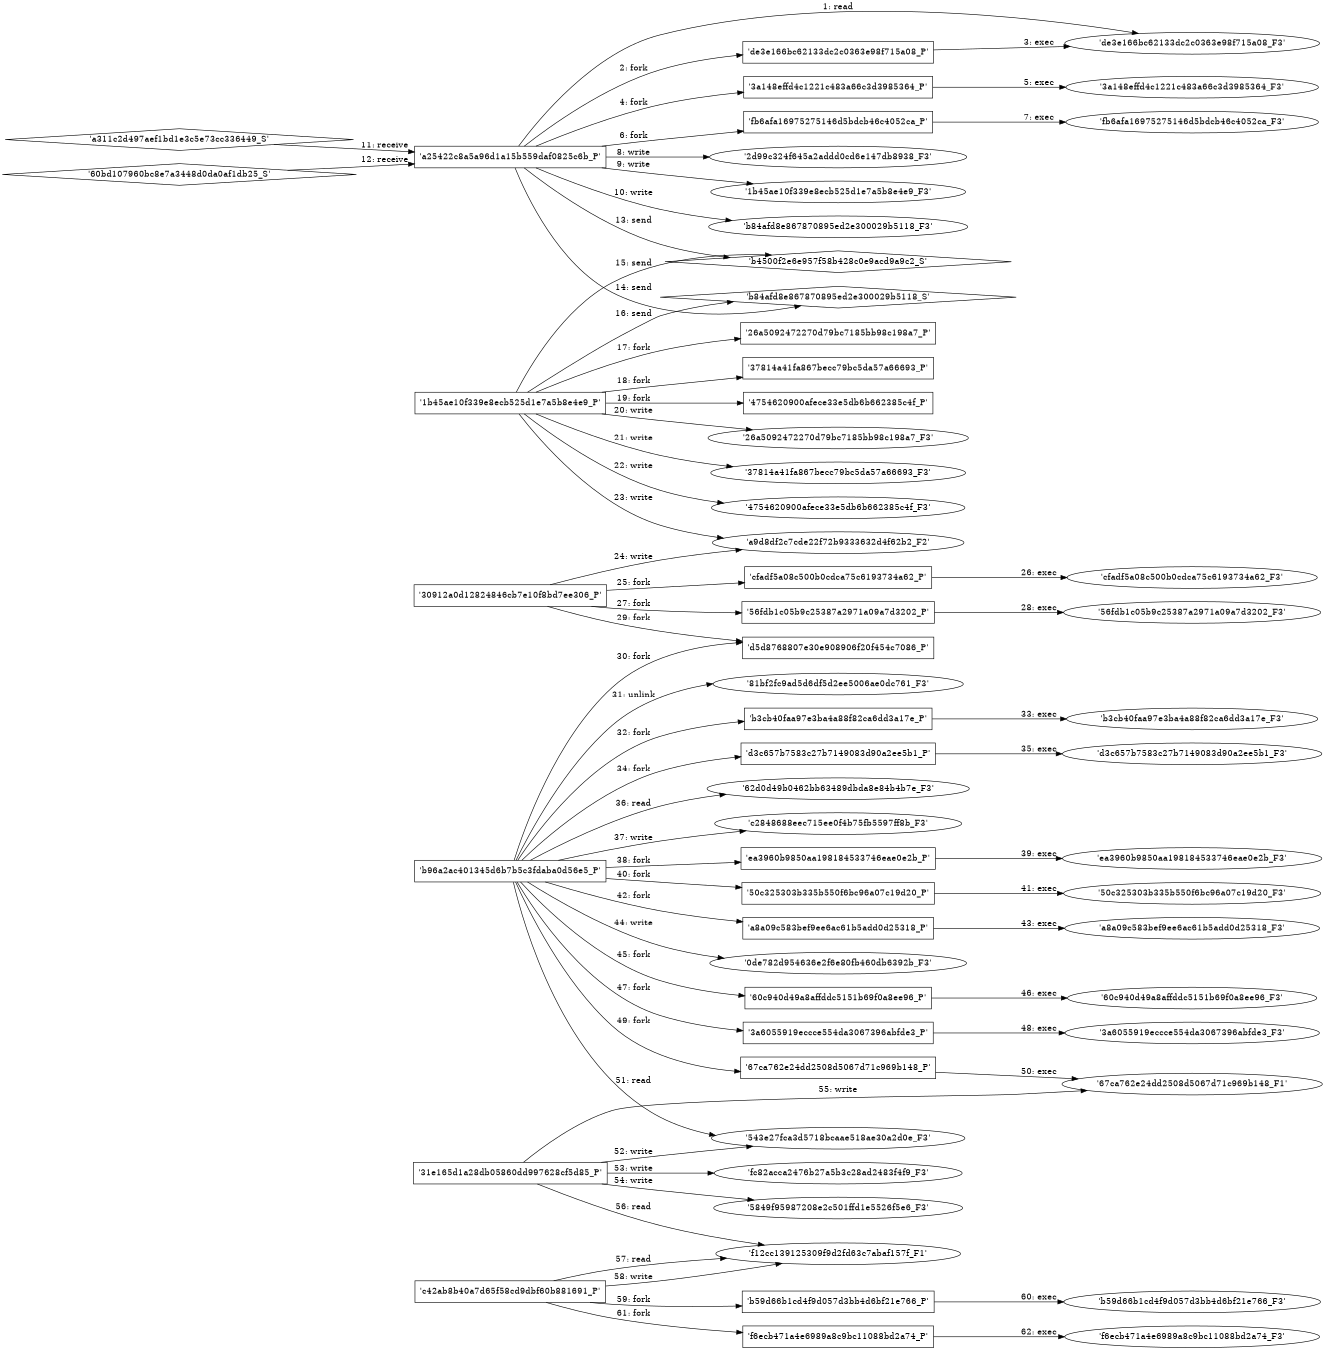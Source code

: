 digraph "D:\Learning\Paper\apt\基于CTI的攻击预警\Dataset\攻击图\ASGfromALLCTI\Threat Roundup for January 10 to January 17.dot" {
rankdir="LR"
size="9"
fixedsize="false"
splines="true"
nodesep=0.3
ranksep=0
fontsize=10
overlap="scalexy"
engine= "neato"
	"'de3e166bc62133dc2c0363e98f715a08_F3'" [node_type=file shape=ellipse]
	"'a25422c8a5a96d1a15b559daf0825c6b_P'" [node_type=Process shape=box]
	"'a25422c8a5a96d1a15b559daf0825c6b_P'" -> "'de3e166bc62133dc2c0363e98f715a08_F3'" [label="1: read"]
	"'a25422c8a5a96d1a15b559daf0825c6b_P'" [node_type=Process shape=box]
	"'de3e166bc62133dc2c0363e98f715a08_P'" [node_type=Process shape=box]
	"'a25422c8a5a96d1a15b559daf0825c6b_P'" -> "'de3e166bc62133dc2c0363e98f715a08_P'" [label="2: fork"]
	"'de3e166bc62133dc2c0363e98f715a08_P'" [node_type=Process shape=box]
	"'de3e166bc62133dc2c0363e98f715a08_F3'" [node_type=File shape=ellipse]
	"'de3e166bc62133dc2c0363e98f715a08_P'" -> "'de3e166bc62133dc2c0363e98f715a08_F3'" [label="3: exec"]
	"'a25422c8a5a96d1a15b559daf0825c6b_P'" [node_type=Process shape=box]
	"'3a148effd4c1221c483a66c3d3985364_P'" [node_type=Process shape=box]
	"'a25422c8a5a96d1a15b559daf0825c6b_P'" -> "'3a148effd4c1221c483a66c3d3985364_P'" [label="4: fork"]
	"'3a148effd4c1221c483a66c3d3985364_P'" [node_type=Process shape=box]
	"'3a148effd4c1221c483a66c3d3985364_F3'" [node_type=File shape=ellipse]
	"'3a148effd4c1221c483a66c3d3985364_P'" -> "'3a148effd4c1221c483a66c3d3985364_F3'" [label="5: exec"]
	"'a25422c8a5a96d1a15b559daf0825c6b_P'" [node_type=Process shape=box]
	"'fb6afa16975275146d5bdcb46c4052ca_P'" [node_type=Process shape=box]
	"'a25422c8a5a96d1a15b559daf0825c6b_P'" -> "'fb6afa16975275146d5bdcb46c4052ca_P'" [label="6: fork"]
	"'fb6afa16975275146d5bdcb46c4052ca_P'" [node_type=Process shape=box]
	"'fb6afa16975275146d5bdcb46c4052ca_F3'" [node_type=File shape=ellipse]
	"'fb6afa16975275146d5bdcb46c4052ca_P'" -> "'fb6afa16975275146d5bdcb46c4052ca_F3'" [label="7: exec"]
	"'2d99c324f645a2addd0cd6e147db8938_F3'" [node_type=file shape=ellipse]
	"'a25422c8a5a96d1a15b559daf0825c6b_P'" [node_type=Process shape=box]
	"'a25422c8a5a96d1a15b559daf0825c6b_P'" -> "'2d99c324f645a2addd0cd6e147db8938_F3'" [label="8: write"]
	"'1b45ae10f339e8ecb525d1e7a5b8e4e9_F3'" [node_type=file shape=ellipse]
	"'a25422c8a5a96d1a15b559daf0825c6b_P'" [node_type=Process shape=box]
	"'a25422c8a5a96d1a15b559daf0825c6b_P'" -> "'1b45ae10f339e8ecb525d1e7a5b8e4e9_F3'" [label="9: write"]
	"'b84afd8e867870895ed2e300029b5118_F3'" [node_type=file shape=ellipse]
	"'a25422c8a5a96d1a15b559daf0825c6b_P'" [node_type=Process shape=box]
	"'a25422c8a5a96d1a15b559daf0825c6b_P'" -> "'b84afd8e867870895ed2e300029b5118_F3'" [label="10: write"]
	"'a25422c8a5a96d1a15b559daf0825c6b_P'" [node_type=Process shape=box]
	"'a311c2d497aef1bd1e3c5e73cc336449_S'" [node_type=Socket shape=diamond]
	"'a311c2d497aef1bd1e3c5e73cc336449_S'" -> "'a25422c8a5a96d1a15b559daf0825c6b_P'" [label="11: receive"]
	"'a25422c8a5a96d1a15b559daf0825c6b_P'" [node_type=Process shape=box]
	"'60bd107960bc8e7a3448d0da0af1db25_S'" [node_type=Socket shape=diamond]
	"'60bd107960bc8e7a3448d0da0af1db25_S'" -> "'a25422c8a5a96d1a15b559daf0825c6b_P'" [label="12: receive"]
	"'b4500f2e6e957f58b428c0e9acd9a9c2_S'" [node_type=Socket shape=diamond]
	"'a25422c8a5a96d1a15b559daf0825c6b_P'" [node_type=Process shape=box]
	"'a25422c8a5a96d1a15b559daf0825c6b_P'" -> "'b4500f2e6e957f58b428c0e9acd9a9c2_S'" [label="13: send"]
	"'b84afd8e867870895ed2e300029b5118_S'" [node_type=Socket shape=diamond]
	"'a25422c8a5a96d1a15b559daf0825c6b_P'" [node_type=Process shape=box]
	"'a25422c8a5a96d1a15b559daf0825c6b_P'" -> "'b84afd8e867870895ed2e300029b5118_S'" [label="14: send"]
	"'b4500f2e6e957f58b428c0e9acd9a9c2_S'" [node_type=Socket shape=diamond]
	"'1b45ae10f339e8ecb525d1e7a5b8e4e9_P'" [node_type=Process shape=box]
	"'1b45ae10f339e8ecb525d1e7a5b8e4e9_P'" -> "'b4500f2e6e957f58b428c0e9acd9a9c2_S'" [label="15: send"]
	"'b84afd8e867870895ed2e300029b5118_S'" [node_type=Socket shape=diamond]
	"'1b45ae10f339e8ecb525d1e7a5b8e4e9_P'" [node_type=Process shape=box]
	"'1b45ae10f339e8ecb525d1e7a5b8e4e9_P'" -> "'b84afd8e867870895ed2e300029b5118_S'" [label="16: send"]
	"'1b45ae10f339e8ecb525d1e7a5b8e4e9_P'" [node_type=Process shape=box]
	"'26a5092472270d79bc7185bb98c198a7_P'" [node_type=Process shape=box]
	"'1b45ae10f339e8ecb525d1e7a5b8e4e9_P'" -> "'26a5092472270d79bc7185bb98c198a7_P'" [label="17: fork"]
	"'1b45ae10f339e8ecb525d1e7a5b8e4e9_P'" [node_type=Process shape=box]
	"'37814a41fa867becc79bc5da57a66693_P'" [node_type=Process shape=box]
	"'1b45ae10f339e8ecb525d1e7a5b8e4e9_P'" -> "'37814a41fa867becc79bc5da57a66693_P'" [label="18: fork"]
	"'1b45ae10f339e8ecb525d1e7a5b8e4e9_P'" [node_type=Process shape=box]
	"'4754620900afece33e5db6b662385c4f_P'" [node_type=Process shape=box]
	"'1b45ae10f339e8ecb525d1e7a5b8e4e9_P'" -> "'4754620900afece33e5db6b662385c4f_P'" [label="19: fork"]
	"'26a5092472270d79bc7185bb98c198a7_F3'" [node_type=file shape=ellipse]
	"'1b45ae10f339e8ecb525d1e7a5b8e4e9_P'" [node_type=Process shape=box]
	"'1b45ae10f339e8ecb525d1e7a5b8e4e9_P'" -> "'26a5092472270d79bc7185bb98c198a7_F3'" [label="20: write"]
	"'37814a41fa867becc79bc5da57a66693_F3'" [node_type=file shape=ellipse]
	"'1b45ae10f339e8ecb525d1e7a5b8e4e9_P'" [node_type=Process shape=box]
	"'1b45ae10f339e8ecb525d1e7a5b8e4e9_P'" -> "'37814a41fa867becc79bc5da57a66693_F3'" [label="21: write"]
	"'4754620900afece33e5db6b662385c4f_F3'" [node_type=file shape=ellipse]
	"'1b45ae10f339e8ecb525d1e7a5b8e4e9_P'" [node_type=Process shape=box]
	"'1b45ae10f339e8ecb525d1e7a5b8e4e9_P'" -> "'4754620900afece33e5db6b662385c4f_F3'" [label="22: write"]
	"'a9d8df2c7cde22f72b9333632d4f62b2_F2'" [node_type=file shape=ellipse]
	"'1b45ae10f339e8ecb525d1e7a5b8e4e9_P'" [node_type=Process shape=box]
	"'1b45ae10f339e8ecb525d1e7a5b8e4e9_P'" -> "'a9d8df2c7cde22f72b9333632d4f62b2_F2'" [label="23: write"]
	"'a9d8df2c7cde22f72b9333632d4f62b2_F2'" [node_type=file shape=ellipse]
	"'30912a0d12824846cb7e10f8bd7ee306_P'" [node_type=Process shape=box]
	"'30912a0d12824846cb7e10f8bd7ee306_P'" -> "'a9d8df2c7cde22f72b9333632d4f62b2_F2'" [label="24: write"]
	"'30912a0d12824846cb7e10f8bd7ee306_P'" [node_type=Process shape=box]
	"'cfadf5a08c500b0cdca75c6193734a62_P'" [node_type=Process shape=box]
	"'30912a0d12824846cb7e10f8bd7ee306_P'" -> "'cfadf5a08c500b0cdca75c6193734a62_P'" [label="25: fork"]
	"'cfadf5a08c500b0cdca75c6193734a62_P'" [node_type=Process shape=box]
	"'cfadf5a08c500b0cdca75c6193734a62_F3'" [node_type=File shape=ellipse]
	"'cfadf5a08c500b0cdca75c6193734a62_P'" -> "'cfadf5a08c500b0cdca75c6193734a62_F3'" [label="26: exec"]
	"'30912a0d12824846cb7e10f8bd7ee306_P'" [node_type=Process shape=box]
	"'56fdb1c05b9c25387a2971a09a7d3202_P'" [node_type=Process shape=box]
	"'30912a0d12824846cb7e10f8bd7ee306_P'" -> "'56fdb1c05b9c25387a2971a09a7d3202_P'" [label="27: fork"]
	"'56fdb1c05b9c25387a2971a09a7d3202_P'" [node_type=Process shape=box]
	"'56fdb1c05b9c25387a2971a09a7d3202_F3'" [node_type=File shape=ellipse]
	"'56fdb1c05b9c25387a2971a09a7d3202_P'" -> "'56fdb1c05b9c25387a2971a09a7d3202_F3'" [label="28: exec"]
	"'30912a0d12824846cb7e10f8bd7ee306_P'" [node_type=Process shape=box]
	"'d5d8768807e30e908906f20f454c7086_P'" [node_type=Process shape=box]
	"'30912a0d12824846cb7e10f8bd7ee306_P'" -> "'d5d8768807e30e908906f20f454c7086_P'" [label="29: fork"]
	"'b96a2ac401345d6b7b5c3fdaba0d56e5_P'" [node_type=Process shape=box]
	"'d5d8768807e30e908906f20f454c7086_P'" [node_type=Process shape=box]
	"'b96a2ac401345d6b7b5c3fdaba0d56e5_P'" -> "'d5d8768807e30e908906f20f454c7086_P'" [label="30: fork"]
	"'81bf2fc9ad5d6df5d2ee5006ae0dc761_F3'" [node_type=file shape=ellipse]
	"'b96a2ac401345d6b7b5c3fdaba0d56e5_P'" [node_type=Process shape=box]
	"'b96a2ac401345d6b7b5c3fdaba0d56e5_P'" -> "'81bf2fc9ad5d6df5d2ee5006ae0dc761_F3'" [label="31: unlink"]
	"'b96a2ac401345d6b7b5c3fdaba0d56e5_P'" [node_type=Process shape=box]
	"'b3cb40faa97e3ba4a88f82ca6dd3a17e_P'" [node_type=Process shape=box]
	"'b96a2ac401345d6b7b5c3fdaba0d56e5_P'" -> "'b3cb40faa97e3ba4a88f82ca6dd3a17e_P'" [label="32: fork"]
	"'b3cb40faa97e3ba4a88f82ca6dd3a17e_P'" [node_type=Process shape=box]
	"'b3cb40faa97e3ba4a88f82ca6dd3a17e_F3'" [node_type=File shape=ellipse]
	"'b3cb40faa97e3ba4a88f82ca6dd3a17e_P'" -> "'b3cb40faa97e3ba4a88f82ca6dd3a17e_F3'" [label="33: exec"]
	"'b96a2ac401345d6b7b5c3fdaba0d56e5_P'" [node_type=Process shape=box]
	"'d3c657b7583c27b7149083d90a2ee5b1_P'" [node_type=Process shape=box]
	"'b96a2ac401345d6b7b5c3fdaba0d56e5_P'" -> "'d3c657b7583c27b7149083d90a2ee5b1_P'" [label="34: fork"]
	"'d3c657b7583c27b7149083d90a2ee5b1_P'" [node_type=Process shape=box]
	"'d3c657b7583c27b7149083d90a2ee5b1_F3'" [node_type=File shape=ellipse]
	"'d3c657b7583c27b7149083d90a2ee5b1_P'" -> "'d3c657b7583c27b7149083d90a2ee5b1_F3'" [label="35: exec"]
	"'62d0d49b0462bb63489dbda8e84b4b7e_F3'" [node_type=file shape=ellipse]
	"'b96a2ac401345d6b7b5c3fdaba0d56e5_P'" [node_type=Process shape=box]
	"'b96a2ac401345d6b7b5c3fdaba0d56e5_P'" -> "'62d0d49b0462bb63489dbda8e84b4b7e_F3'" [label="36: read"]
	"'c2848688eec715ee0f4b75fb5597ff8b_F3'" [node_type=file shape=ellipse]
	"'b96a2ac401345d6b7b5c3fdaba0d56e5_P'" [node_type=Process shape=box]
	"'b96a2ac401345d6b7b5c3fdaba0d56e5_P'" -> "'c2848688eec715ee0f4b75fb5597ff8b_F3'" [label="37: write"]
	"'b96a2ac401345d6b7b5c3fdaba0d56e5_P'" [node_type=Process shape=box]
	"'ea3960b9850aa198184533746eae0e2b_P'" [node_type=Process shape=box]
	"'b96a2ac401345d6b7b5c3fdaba0d56e5_P'" -> "'ea3960b9850aa198184533746eae0e2b_P'" [label="38: fork"]
	"'ea3960b9850aa198184533746eae0e2b_P'" [node_type=Process shape=box]
	"'ea3960b9850aa198184533746eae0e2b_F3'" [node_type=File shape=ellipse]
	"'ea3960b9850aa198184533746eae0e2b_P'" -> "'ea3960b9850aa198184533746eae0e2b_F3'" [label="39: exec"]
	"'b96a2ac401345d6b7b5c3fdaba0d56e5_P'" [node_type=Process shape=box]
	"'50c325303b335b550f6bc96a07c19d20_P'" [node_type=Process shape=box]
	"'b96a2ac401345d6b7b5c3fdaba0d56e5_P'" -> "'50c325303b335b550f6bc96a07c19d20_P'" [label="40: fork"]
	"'50c325303b335b550f6bc96a07c19d20_P'" [node_type=Process shape=box]
	"'50c325303b335b550f6bc96a07c19d20_F3'" [node_type=File shape=ellipse]
	"'50c325303b335b550f6bc96a07c19d20_P'" -> "'50c325303b335b550f6bc96a07c19d20_F3'" [label="41: exec"]
	"'b96a2ac401345d6b7b5c3fdaba0d56e5_P'" [node_type=Process shape=box]
	"'a8a09c583bef9ee6ac61b5add0d25318_P'" [node_type=Process shape=box]
	"'b96a2ac401345d6b7b5c3fdaba0d56e5_P'" -> "'a8a09c583bef9ee6ac61b5add0d25318_P'" [label="42: fork"]
	"'a8a09c583bef9ee6ac61b5add0d25318_P'" [node_type=Process shape=box]
	"'a8a09c583bef9ee6ac61b5add0d25318_F3'" [node_type=File shape=ellipse]
	"'a8a09c583bef9ee6ac61b5add0d25318_P'" -> "'a8a09c583bef9ee6ac61b5add0d25318_F3'" [label="43: exec"]
	"'0de782d954636e2f6e80fb460db6392b_F3'" [node_type=file shape=ellipse]
	"'b96a2ac401345d6b7b5c3fdaba0d56e5_P'" [node_type=Process shape=box]
	"'b96a2ac401345d6b7b5c3fdaba0d56e5_P'" -> "'0de782d954636e2f6e80fb460db6392b_F3'" [label="44: write"]
	"'b96a2ac401345d6b7b5c3fdaba0d56e5_P'" [node_type=Process shape=box]
	"'60c940d49a8affddc5151b69f0a8ee96_P'" [node_type=Process shape=box]
	"'b96a2ac401345d6b7b5c3fdaba0d56e5_P'" -> "'60c940d49a8affddc5151b69f0a8ee96_P'" [label="45: fork"]
	"'60c940d49a8affddc5151b69f0a8ee96_P'" [node_type=Process shape=box]
	"'60c940d49a8affddc5151b69f0a8ee96_F3'" [node_type=File shape=ellipse]
	"'60c940d49a8affddc5151b69f0a8ee96_P'" -> "'60c940d49a8affddc5151b69f0a8ee96_F3'" [label="46: exec"]
	"'b96a2ac401345d6b7b5c3fdaba0d56e5_P'" [node_type=Process shape=box]
	"'3a6055919eccce554da3067396abfde3_P'" [node_type=Process shape=box]
	"'b96a2ac401345d6b7b5c3fdaba0d56e5_P'" -> "'3a6055919eccce554da3067396abfde3_P'" [label="47: fork"]
	"'3a6055919eccce554da3067396abfde3_P'" [node_type=Process shape=box]
	"'3a6055919eccce554da3067396abfde3_F3'" [node_type=File shape=ellipse]
	"'3a6055919eccce554da3067396abfde3_P'" -> "'3a6055919eccce554da3067396abfde3_F3'" [label="48: exec"]
	"'b96a2ac401345d6b7b5c3fdaba0d56e5_P'" [node_type=Process shape=box]
	"'67ca762e24dd2508d5067d71c969b148_P'" [node_type=Process shape=box]
	"'b96a2ac401345d6b7b5c3fdaba0d56e5_P'" -> "'67ca762e24dd2508d5067d71c969b148_P'" [label="49: fork"]
	"'67ca762e24dd2508d5067d71c969b148_P'" [node_type=Process shape=box]
	"'67ca762e24dd2508d5067d71c969b148_F1'" [node_type=File shape=ellipse]
	"'67ca762e24dd2508d5067d71c969b148_P'" -> "'67ca762e24dd2508d5067d71c969b148_F1'" [label="50: exec"]
	"'543e27fca3d5718bcaae518ae30a2d0e_F3'" [node_type=file shape=ellipse]
	"'b96a2ac401345d6b7b5c3fdaba0d56e5_P'" [node_type=Process shape=box]
	"'b96a2ac401345d6b7b5c3fdaba0d56e5_P'" -> "'543e27fca3d5718bcaae518ae30a2d0e_F3'" [label="51: read"]
	"'543e27fca3d5718bcaae518ae30a2d0e_F3'" [node_type=file shape=ellipse]
	"'31e165d1a28db05860dd997628cf5d85_P'" [node_type=Process shape=box]
	"'31e165d1a28db05860dd997628cf5d85_P'" -> "'543e27fca3d5718bcaae518ae30a2d0e_F3'" [label="52: write"]
	"'fc82acca2476b27a5b3c28ad2483f4f9_F3'" [node_type=file shape=ellipse]
	"'31e165d1a28db05860dd997628cf5d85_P'" [node_type=Process shape=box]
	"'31e165d1a28db05860dd997628cf5d85_P'" -> "'fc82acca2476b27a5b3c28ad2483f4f9_F3'" [label="53: write"]
	"'5849f95987208e2c501ffd1e5526f5e6_F3'" [node_type=file shape=ellipse]
	"'31e165d1a28db05860dd997628cf5d85_P'" [node_type=Process shape=box]
	"'31e165d1a28db05860dd997628cf5d85_P'" -> "'5849f95987208e2c501ffd1e5526f5e6_F3'" [label="54: write"]
	"'67ca762e24dd2508d5067d71c969b148_F1'" [node_type=file shape=ellipse]
	"'31e165d1a28db05860dd997628cf5d85_P'" [node_type=Process shape=box]
	"'31e165d1a28db05860dd997628cf5d85_P'" -> "'67ca762e24dd2508d5067d71c969b148_F1'" [label="55: write"]
	"'f12cc139125309f9d2fd63c7abaf157f_F1'" [node_type=file shape=ellipse]
	"'31e165d1a28db05860dd997628cf5d85_P'" [node_type=Process shape=box]
	"'31e165d1a28db05860dd997628cf5d85_P'" -> "'f12cc139125309f9d2fd63c7abaf157f_F1'" [label="56: read"]
	"'f12cc139125309f9d2fd63c7abaf157f_F1'" [node_type=file shape=ellipse]
	"'c42ab8b40a7d65f58cd9dbf60b881691_P'" [node_type=Process shape=box]
	"'c42ab8b40a7d65f58cd9dbf60b881691_P'" -> "'f12cc139125309f9d2fd63c7abaf157f_F1'" [label="57: read"]
	"'f12cc139125309f9d2fd63c7abaf157f_F1'" [node_type=file shape=ellipse]
	"'c42ab8b40a7d65f58cd9dbf60b881691_P'" [node_type=Process shape=box]
	"'c42ab8b40a7d65f58cd9dbf60b881691_P'" -> "'f12cc139125309f9d2fd63c7abaf157f_F1'" [label="58: write"]
	"'c42ab8b40a7d65f58cd9dbf60b881691_P'" [node_type=Process shape=box]
	"'b59d66b1cd4f9d057d3bb4d6bf21e766_P'" [node_type=Process shape=box]
	"'c42ab8b40a7d65f58cd9dbf60b881691_P'" -> "'b59d66b1cd4f9d057d3bb4d6bf21e766_P'" [label="59: fork"]
	"'b59d66b1cd4f9d057d3bb4d6bf21e766_P'" [node_type=Process shape=box]
	"'b59d66b1cd4f9d057d3bb4d6bf21e766_F3'" [node_type=File shape=ellipse]
	"'b59d66b1cd4f9d057d3bb4d6bf21e766_P'" -> "'b59d66b1cd4f9d057d3bb4d6bf21e766_F3'" [label="60: exec"]
	"'c42ab8b40a7d65f58cd9dbf60b881691_P'" [node_type=Process shape=box]
	"'f6ecb471a4e6989a8c9bc11088bd2a74_P'" [node_type=Process shape=box]
	"'c42ab8b40a7d65f58cd9dbf60b881691_P'" -> "'f6ecb471a4e6989a8c9bc11088bd2a74_P'" [label="61: fork"]
	"'f6ecb471a4e6989a8c9bc11088bd2a74_P'" [node_type=Process shape=box]
	"'f6ecb471a4e6989a8c9bc11088bd2a74_F3'" [node_type=File shape=ellipse]
	"'f6ecb471a4e6989a8c9bc11088bd2a74_P'" -> "'f6ecb471a4e6989a8c9bc11088bd2a74_F3'" [label="62: exec"]
}
